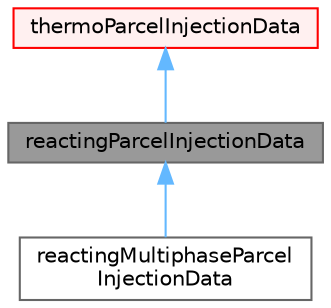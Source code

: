 digraph "reactingParcelInjectionData"
{
 // LATEX_PDF_SIZE
  bgcolor="transparent";
  edge [fontname=Helvetica,fontsize=10,labelfontname=Helvetica,labelfontsize=10];
  node [fontname=Helvetica,fontsize=10,shape=box,height=0.2,width=0.4];
  Node1 [id="Node000001",label="reactingParcelInjectionData",height=0.2,width=0.4,color="gray40", fillcolor="grey60", style="filled", fontcolor="black",tooltip="Container class to provide injection data for reacting parcels."];
  Node2 -> Node1 [id="edge1_Node000001_Node000002",dir="back",color="steelblue1",style="solid",tooltip=" "];
  Node2 [id="Node000002",label="thermoParcelInjectionData",height=0.2,width=0.4,color="red", fillcolor="#FFF0F0", style="filled",URL="$classFoam_1_1thermoParcelInjectionData.html",tooltip="Container class to provide injection data for thermodynamic parcels."];
  Node1 -> Node4 [id="edge2_Node000001_Node000004",dir="back",color="steelblue1",style="solid",tooltip=" "];
  Node4 [id="Node000004",label="reactingMultiphaseParcel\lInjectionData",height=0.2,width=0.4,color="gray40", fillcolor="white", style="filled",URL="$classFoam_1_1reactingMultiphaseParcelInjectionData.html",tooltip="Container class to provide injection data for reacting multiphase parcels."];
}
